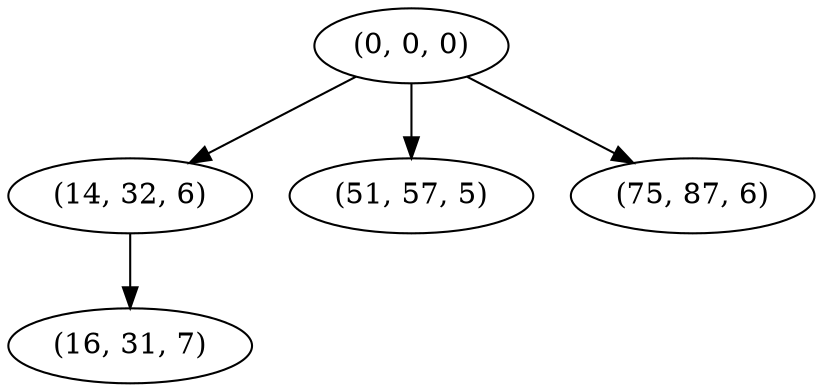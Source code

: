 digraph tree {
    "(0, 0, 0)";
    "(14, 32, 6)";
    "(16, 31, 7)";
    "(51, 57, 5)";
    "(75, 87, 6)";
    "(0, 0, 0)" -> "(14, 32, 6)";
    "(0, 0, 0)" -> "(51, 57, 5)";
    "(0, 0, 0)" -> "(75, 87, 6)";
    "(14, 32, 6)" -> "(16, 31, 7)";
}
